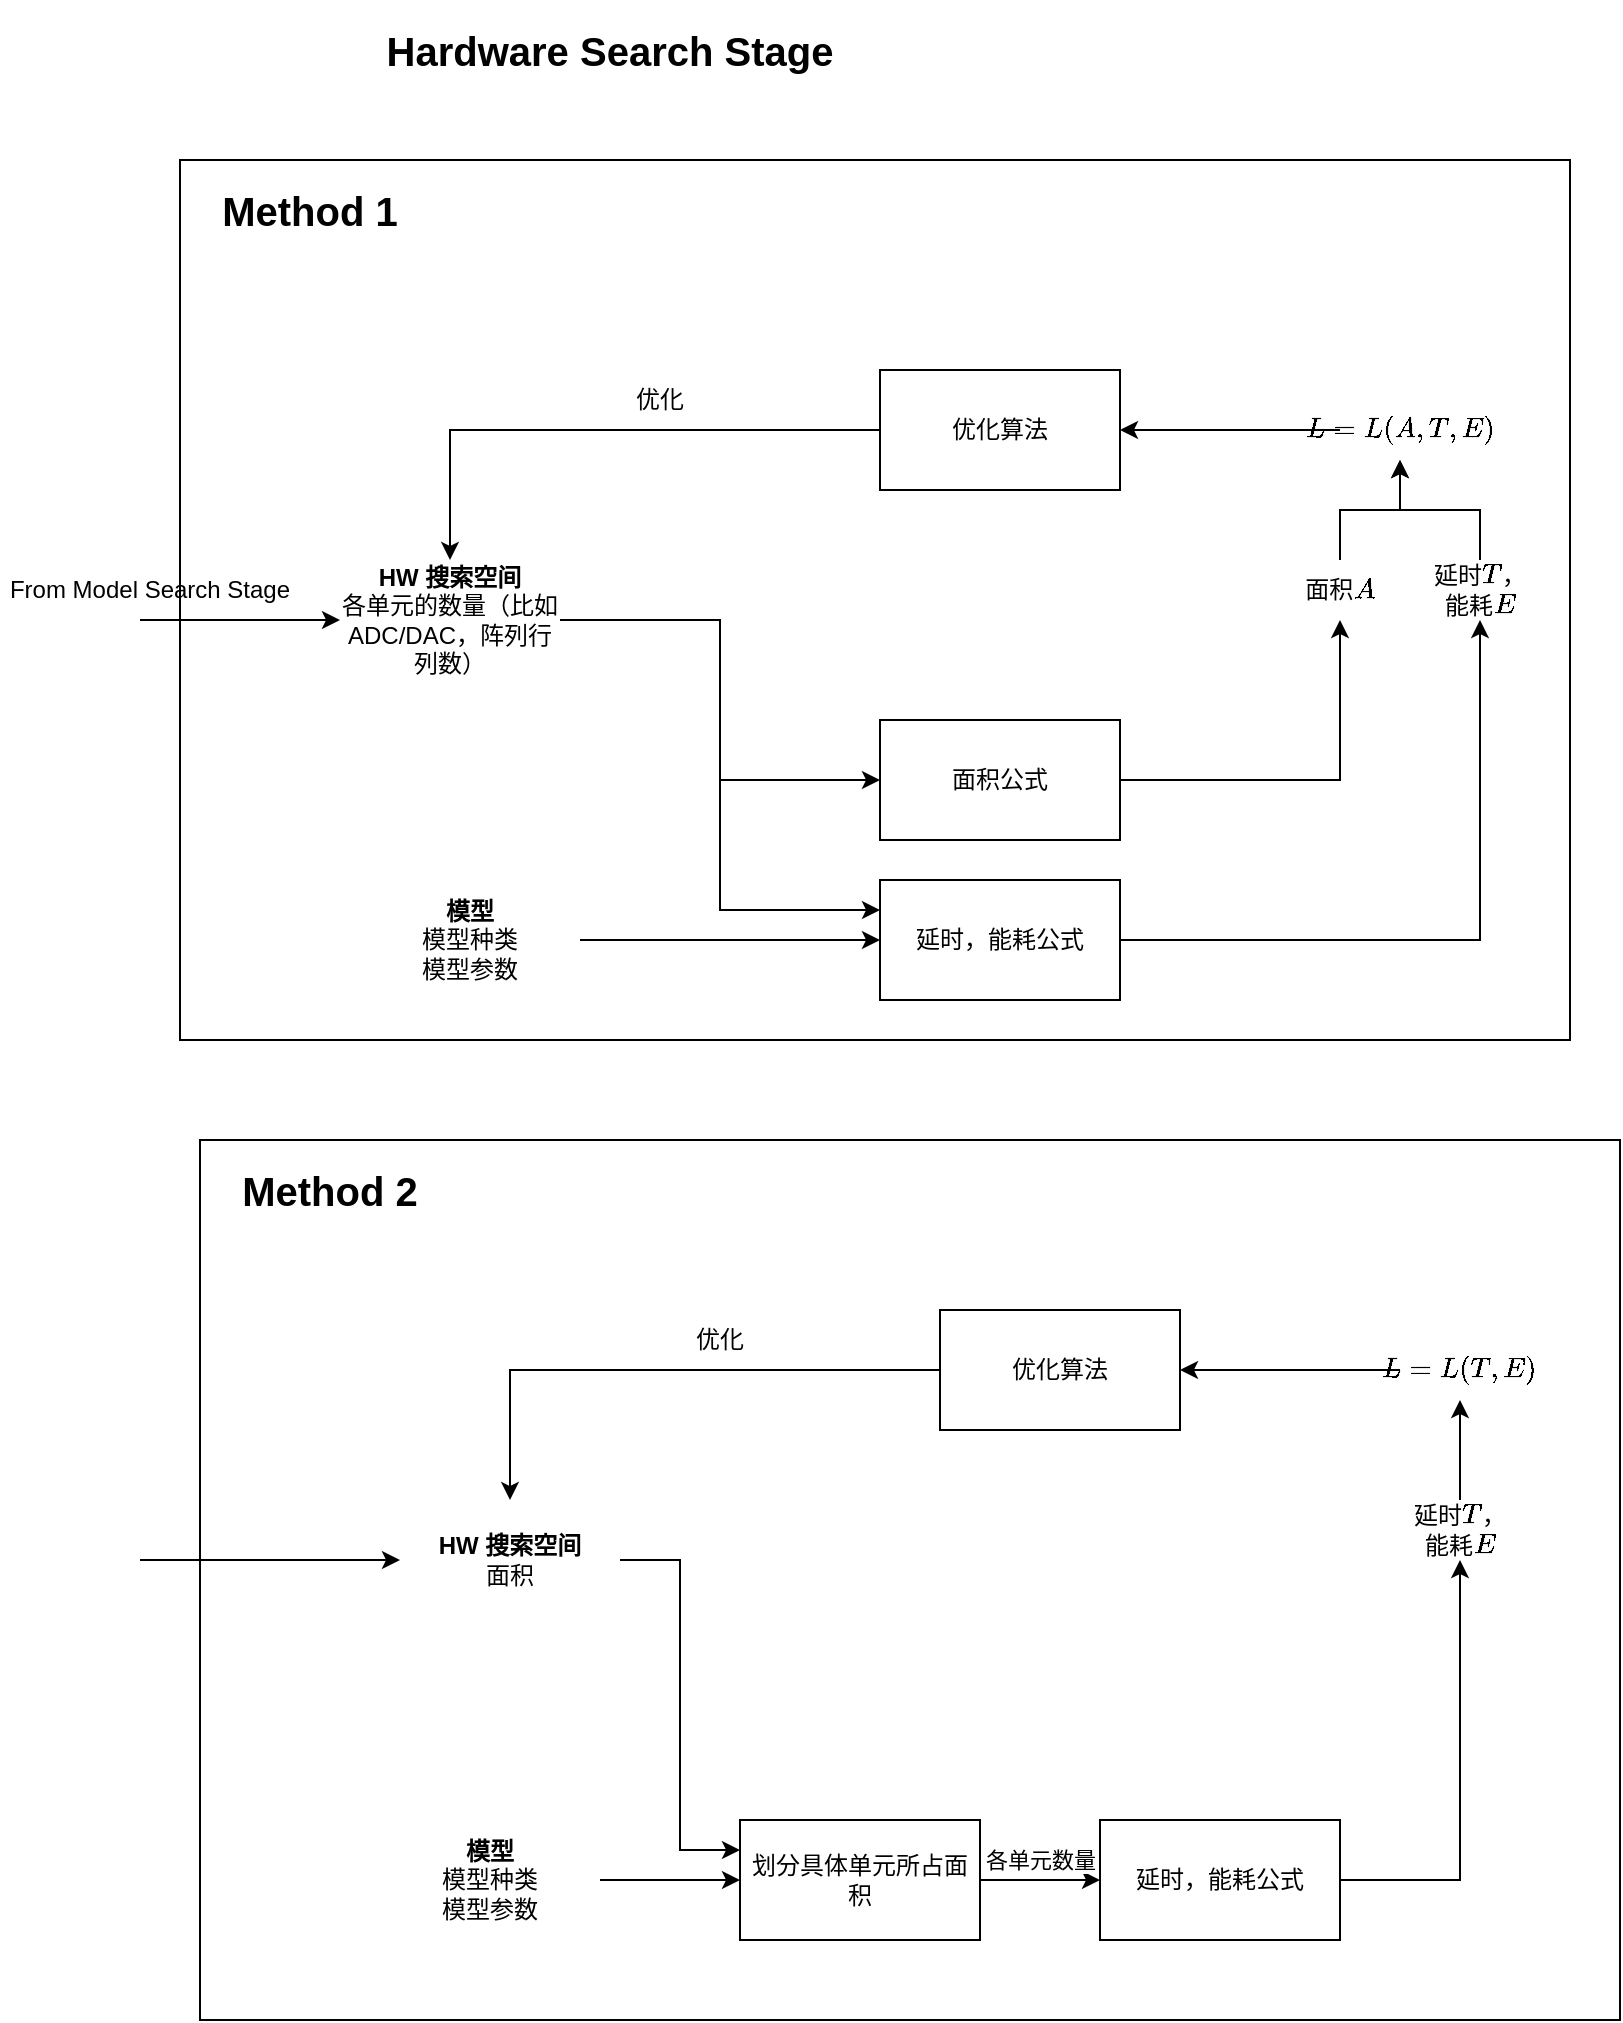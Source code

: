 <mxfile version="23.0.0" type="github">
  <diagram name="Page-1" id="YR_0m5eo146G1bffsBeB">
    <mxGraphModel dx="1666" dy="1174" grid="1" gridSize="10" guides="1" tooltips="1" connect="1" arrows="1" fold="1" page="1" pageScale="1" pageWidth="850" pageHeight="1100" math="1" shadow="0">
      <root>
        <mxCell id="0" />
        <mxCell id="1" parent="0" />
        <mxCell id="l6N9BBxl-ghIksv51qK5-53" value="" style="rounded=0;whiteSpace=wrap;html=1;fillColor=none;" vertex="1" parent="1">
          <mxGeometry x="100" y="90" width="695" height="440" as="geometry" />
        </mxCell>
        <mxCell id="l6N9BBxl-ghIksv51qK5-52" value="" style="rounded=0;whiteSpace=wrap;html=1;fillColor=none;" vertex="1" parent="1">
          <mxGeometry x="110" y="580" width="710" height="440" as="geometry" />
        </mxCell>
        <mxCell id="l6N9BBxl-ghIksv51qK5-10" style="edgeStyle=orthogonalEdgeStyle;rounded=0;orthogonalLoop=1;jettySize=auto;html=1;entryX=0.5;entryY=1;entryDx=0;entryDy=0;" edge="1" parent="1" source="l6N9BBxl-ghIksv51qK5-1" target="l6N9BBxl-ghIksv51qK5-9">
          <mxGeometry relative="1" as="geometry" />
        </mxCell>
        <mxCell id="l6N9BBxl-ghIksv51qK5-1" value="面积公式" style="rounded=0;whiteSpace=wrap;html=1;" vertex="1" parent="1">
          <mxGeometry x="450" y="370" width="120" height="60" as="geometry" />
        </mxCell>
        <mxCell id="l6N9BBxl-ghIksv51qK5-8" style="edgeStyle=orthogonalEdgeStyle;rounded=0;orthogonalLoop=1;jettySize=auto;html=1;entryX=0;entryY=0.5;entryDx=0;entryDy=0;" edge="1" parent="1" source="l6N9BBxl-ghIksv51qK5-2" target="l6N9BBxl-ghIksv51qK5-4">
          <mxGeometry relative="1" as="geometry" />
        </mxCell>
        <mxCell id="l6N9BBxl-ghIksv51qK5-2" value="&lt;b&gt;模型&lt;/b&gt;&lt;br&gt;模型种类&lt;br&gt;模型参数" style="text;html=1;strokeColor=none;fillColor=none;align=center;verticalAlign=middle;whiteSpace=wrap;rounded=0;" vertex="1" parent="1">
          <mxGeometry x="190" y="450" width="110" height="60" as="geometry" />
        </mxCell>
        <mxCell id="l6N9BBxl-ghIksv51qK5-5" style="edgeStyle=orthogonalEdgeStyle;rounded=0;orthogonalLoop=1;jettySize=auto;html=1;entryX=0;entryY=0.5;entryDx=0;entryDy=0;" edge="1" parent="1" source="l6N9BBxl-ghIksv51qK5-3" target="l6N9BBxl-ghIksv51qK5-1">
          <mxGeometry relative="1" as="geometry" />
        </mxCell>
        <mxCell id="l6N9BBxl-ghIksv51qK5-6" style="edgeStyle=orthogonalEdgeStyle;rounded=0;orthogonalLoop=1;jettySize=auto;html=1;entryX=0;entryY=0.25;entryDx=0;entryDy=0;" edge="1" parent="1" source="l6N9BBxl-ghIksv51qK5-3" target="l6N9BBxl-ghIksv51qK5-4">
          <mxGeometry relative="1" as="geometry" />
        </mxCell>
        <mxCell id="l6N9BBxl-ghIksv51qK5-3" value="&lt;b&gt;HW 搜索空间&lt;/b&gt;&lt;br&gt;各单元的数量（比如ADC/DAC，阵列行列数）" style="text;html=1;strokeColor=none;fillColor=none;align=center;verticalAlign=middle;whiteSpace=wrap;rounded=0;" vertex="1" parent="1">
          <mxGeometry x="180" y="290" width="110" height="60" as="geometry" />
        </mxCell>
        <mxCell id="l6N9BBxl-ghIksv51qK5-12" style="edgeStyle=orthogonalEdgeStyle;rounded=0;orthogonalLoop=1;jettySize=auto;html=1;entryX=0.5;entryY=1;entryDx=0;entryDy=0;" edge="1" parent="1" source="l6N9BBxl-ghIksv51qK5-4" target="l6N9BBxl-ghIksv51qK5-11">
          <mxGeometry relative="1" as="geometry" />
        </mxCell>
        <mxCell id="l6N9BBxl-ghIksv51qK5-4" value="延时，能耗公式" style="rounded=0;whiteSpace=wrap;html=1;" vertex="1" parent="1">
          <mxGeometry x="450" y="450" width="120" height="60" as="geometry" />
        </mxCell>
        <mxCell id="l6N9BBxl-ghIksv51qK5-16" style="edgeStyle=orthogonalEdgeStyle;rounded=0;orthogonalLoop=1;jettySize=auto;html=1;entryX=0.5;entryY=1;entryDx=0;entryDy=0;" edge="1" parent="1" source="l6N9BBxl-ghIksv51qK5-9" target="l6N9BBxl-ghIksv51qK5-15">
          <mxGeometry relative="1" as="geometry" />
        </mxCell>
        <mxCell id="l6N9BBxl-ghIksv51qK5-9" value="面积\(A\)" style="text;html=1;strokeColor=none;fillColor=none;align=center;verticalAlign=middle;whiteSpace=wrap;rounded=0;" vertex="1" parent="1">
          <mxGeometry x="650" y="290" width="60" height="30" as="geometry" />
        </mxCell>
        <mxCell id="l6N9BBxl-ghIksv51qK5-17" style="edgeStyle=orthogonalEdgeStyle;rounded=0;orthogonalLoop=1;jettySize=auto;html=1;entryX=0.5;entryY=1;entryDx=0;entryDy=0;" edge="1" parent="1" source="l6N9BBxl-ghIksv51qK5-11" target="l6N9BBxl-ghIksv51qK5-15">
          <mxGeometry relative="1" as="geometry" />
        </mxCell>
        <mxCell id="l6N9BBxl-ghIksv51qK5-11" value="延时\(T\)，能耗\(E\)" style="text;html=1;strokeColor=none;fillColor=none;align=center;verticalAlign=middle;whiteSpace=wrap;rounded=0;" vertex="1" parent="1">
          <mxGeometry x="720" y="290" width="60" height="30" as="geometry" />
        </mxCell>
        <mxCell id="l6N9BBxl-ghIksv51qK5-19" style="edgeStyle=orthogonalEdgeStyle;rounded=0;orthogonalLoop=1;jettySize=auto;html=1;" edge="1" parent="1" source="l6N9BBxl-ghIksv51qK5-13" target="l6N9BBxl-ghIksv51qK5-3">
          <mxGeometry relative="1" as="geometry" />
        </mxCell>
        <mxCell id="l6N9BBxl-ghIksv51qK5-13" value="优化算法" style="rounded=0;whiteSpace=wrap;html=1;" vertex="1" parent="1">
          <mxGeometry x="450" y="195" width="120" height="60" as="geometry" />
        </mxCell>
        <mxCell id="l6N9BBxl-ghIksv51qK5-18" style="edgeStyle=orthogonalEdgeStyle;rounded=0;orthogonalLoop=1;jettySize=auto;html=1;entryX=1;entryY=0.5;entryDx=0;entryDy=0;" edge="1" parent="1" source="l6N9BBxl-ghIksv51qK5-15" target="l6N9BBxl-ghIksv51qK5-13">
          <mxGeometry relative="1" as="geometry" />
        </mxCell>
        <mxCell id="l6N9BBxl-ghIksv51qK5-15" value="\(L=L(A,T,E)\)" style="text;html=1;strokeColor=none;fillColor=none;align=center;verticalAlign=middle;whiteSpace=wrap;rounded=0;" vertex="1" parent="1">
          <mxGeometry x="680" y="210" width="60" height="30" as="geometry" />
        </mxCell>
        <mxCell id="l6N9BBxl-ghIksv51qK5-20" value="优化" style="text;html=1;strokeColor=none;fillColor=none;align=center;verticalAlign=middle;whiteSpace=wrap;rounded=0;" vertex="1" parent="1">
          <mxGeometry x="310" y="195" width="60" height="30" as="geometry" />
        </mxCell>
        <mxCell id="l6N9BBxl-ghIksv51qK5-21" value="&lt;font style=&quot;font-size: 20px;&quot;&gt;&lt;b&gt;Method 1&lt;/b&gt;&lt;/font&gt;" style="text;html=1;strokeColor=none;fillColor=none;align=center;verticalAlign=middle;whiteSpace=wrap;rounded=0;" vertex="1" parent="1">
          <mxGeometry x="100" y="90" width="130" height="50" as="geometry" />
        </mxCell>
        <mxCell id="l6N9BBxl-ghIksv51qK5-22" value="&lt;font style=&quot;font-size: 20px;&quot;&gt;&lt;b&gt;Hardware Search Stage&lt;/b&gt;&lt;/font&gt;" style="text;html=1;strokeColor=none;fillColor=none;align=center;verticalAlign=middle;whiteSpace=wrap;rounded=0;" vertex="1" parent="1">
          <mxGeometry x="190" y="10" width="250" height="50" as="geometry" />
        </mxCell>
        <mxCell id="l6N9BBxl-ghIksv51qK5-23" value="" style="endArrow=classic;html=1;rounded=0;entryX=0;entryY=0.5;entryDx=0;entryDy=0;" edge="1" parent="1" target="l6N9BBxl-ghIksv51qK5-3">
          <mxGeometry width="50" height="50" relative="1" as="geometry">
            <mxPoint x="80" y="320" as="sourcePoint" />
            <mxPoint x="100" y="330" as="targetPoint" />
          </mxGeometry>
        </mxCell>
        <mxCell id="l6N9BBxl-ghIksv51qK5-24" value="From Model Search Stage" style="text;html=1;strokeColor=none;fillColor=none;align=center;verticalAlign=middle;whiteSpace=wrap;rounded=0;" vertex="1" parent="1">
          <mxGeometry x="10" y="290" width="150" height="30" as="geometry" />
        </mxCell>
        <mxCell id="l6N9BBxl-ghIksv51qK5-47" style="edgeStyle=orthogonalEdgeStyle;rounded=0;orthogonalLoop=1;jettySize=auto;html=1;entryX=0;entryY=0.5;entryDx=0;entryDy=0;" edge="1" parent="1" source="l6N9BBxl-ghIksv51qK5-28" target="l6N9BBxl-ghIksv51qK5-46">
          <mxGeometry relative="1" as="geometry" />
        </mxCell>
        <mxCell id="l6N9BBxl-ghIksv51qK5-28" value="&lt;b&gt;模型&lt;/b&gt;&lt;br&gt;模型种类&lt;br&gt;模型参数" style="text;html=1;strokeColor=none;fillColor=none;align=center;verticalAlign=middle;whiteSpace=wrap;rounded=0;" vertex="1" parent="1">
          <mxGeometry x="200" y="920" width="110" height="60" as="geometry" />
        </mxCell>
        <mxCell id="l6N9BBxl-ghIksv51qK5-51" style="edgeStyle=orthogonalEdgeStyle;rounded=0;orthogonalLoop=1;jettySize=auto;html=1;entryX=0;entryY=0.25;entryDx=0;entryDy=0;" edge="1" parent="1" source="l6N9BBxl-ghIksv51qK5-31" target="l6N9BBxl-ghIksv51qK5-46">
          <mxGeometry relative="1" as="geometry" />
        </mxCell>
        <mxCell id="l6N9BBxl-ghIksv51qK5-31" value="&lt;b&gt;HW 搜索空间&lt;/b&gt;&lt;br&gt;面积" style="text;html=1;strokeColor=none;fillColor=none;align=center;verticalAlign=middle;whiteSpace=wrap;rounded=0;" vertex="1" parent="1">
          <mxGeometry x="210" y="760" width="110" height="60" as="geometry" />
        </mxCell>
        <mxCell id="l6N9BBxl-ghIksv51qK5-50" style="edgeStyle=orthogonalEdgeStyle;rounded=0;orthogonalLoop=1;jettySize=auto;html=1;entryX=0.5;entryY=1;entryDx=0;entryDy=0;" edge="1" parent="1" source="l6N9BBxl-ghIksv51qK5-33" target="l6N9BBxl-ghIksv51qK5-37">
          <mxGeometry relative="1" as="geometry" />
        </mxCell>
        <mxCell id="l6N9BBxl-ghIksv51qK5-33" value="延时，能耗公式" style="rounded=0;whiteSpace=wrap;html=1;" vertex="1" parent="1">
          <mxGeometry x="560" y="920" width="120" height="60" as="geometry" />
        </mxCell>
        <mxCell id="l6N9BBxl-ghIksv51qK5-36" style="edgeStyle=orthogonalEdgeStyle;rounded=0;orthogonalLoop=1;jettySize=auto;html=1;entryX=0.5;entryY=1;entryDx=0;entryDy=0;" edge="1" parent="1" source="l6N9BBxl-ghIksv51qK5-37" target="l6N9BBxl-ghIksv51qK5-41">
          <mxGeometry relative="1" as="geometry" />
        </mxCell>
        <mxCell id="l6N9BBxl-ghIksv51qK5-37" value="延时\(T\)，能耗\(E\)" style="text;html=1;strokeColor=none;fillColor=none;align=center;verticalAlign=middle;whiteSpace=wrap;rounded=0;" vertex="1" parent="1">
          <mxGeometry x="710" y="760" width="60" height="30" as="geometry" />
        </mxCell>
        <mxCell id="l6N9BBxl-ghIksv51qK5-38" style="edgeStyle=orthogonalEdgeStyle;rounded=0;orthogonalLoop=1;jettySize=auto;html=1;" edge="1" parent="1" source="l6N9BBxl-ghIksv51qK5-39" target="l6N9BBxl-ghIksv51qK5-31">
          <mxGeometry relative="1" as="geometry" />
        </mxCell>
        <mxCell id="l6N9BBxl-ghIksv51qK5-39" value="优化算法" style="rounded=0;whiteSpace=wrap;html=1;" vertex="1" parent="1">
          <mxGeometry x="480" y="665" width="120" height="60" as="geometry" />
        </mxCell>
        <mxCell id="l6N9BBxl-ghIksv51qK5-40" style="edgeStyle=orthogonalEdgeStyle;rounded=0;orthogonalLoop=1;jettySize=auto;html=1;entryX=1;entryY=0.5;entryDx=0;entryDy=0;" edge="1" parent="1" source="l6N9BBxl-ghIksv51qK5-41" target="l6N9BBxl-ghIksv51qK5-39">
          <mxGeometry relative="1" as="geometry" />
        </mxCell>
        <mxCell id="l6N9BBxl-ghIksv51qK5-41" value="\(L=L(T,E)\)" style="text;html=1;strokeColor=none;fillColor=none;align=center;verticalAlign=middle;whiteSpace=wrap;rounded=0;" vertex="1" parent="1">
          <mxGeometry x="710" y="680" width="60" height="30" as="geometry" />
        </mxCell>
        <mxCell id="l6N9BBxl-ghIksv51qK5-42" value="优化" style="text;html=1;strokeColor=none;fillColor=none;align=center;verticalAlign=middle;whiteSpace=wrap;rounded=0;" vertex="1" parent="1">
          <mxGeometry x="340" y="665" width="60" height="30" as="geometry" />
        </mxCell>
        <mxCell id="l6N9BBxl-ghIksv51qK5-43" value="&lt;font style=&quot;font-size: 20px;&quot;&gt;&lt;b&gt;Method 2&lt;/b&gt;&lt;/font&gt;" style="text;html=1;strokeColor=none;fillColor=none;align=center;verticalAlign=middle;whiteSpace=wrap;rounded=0;" vertex="1" parent="1">
          <mxGeometry x="110" y="580" width="130" height="50" as="geometry" />
        </mxCell>
        <mxCell id="l6N9BBxl-ghIksv51qK5-44" value="" style="endArrow=classic;html=1;rounded=0;entryX=0;entryY=0.5;entryDx=0;entryDy=0;" edge="1" parent="1" target="l6N9BBxl-ghIksv51qK5-31">
          <mxGeometry width="50" height="50" relative="1" as="geometry">
            <mxPoint x="80" y="790" as="sourcePoint" />
            <mxPoint x="130" y="800" as="targetPoint" />
          </mxGeometry>
        </mxCell>
        <mxCell id="l6N9BBxl-ghIksv51qK5-48" style="edgeStyle=orthogonalEdgeStyle;rounded=0;orthogonalLoop=1;jettySize=auto;html=1;" edge="1" parent="1" source="l6N9BBxl-ghIksv51qK5-46" target="l6N9BBxl-ghIksv51qK5-33">
          <mxGeometry relative="1" as="geometry" />
        </mxCell>
        <mxCell id="l6N9BBxl-ghIksv51qK5-49" value="各单元数量" style="edgeLabel;html=1;align=center;verticalAlign=middle;resizable=0;points=[];" vertex="1" connectable="0" parent="l6N9BBxl-ghIksv51qK5-48">
          <mxGeometry x="0.304" y="-2" relative="1" as="geometry">
            <mxPoint x="-9" y="-12" as="offset" />
          </mxGeometry>
        </mxCell>
        <mxCell id="l6N9BBxl-ghIksv51qK5-46" value="划分具体单元所占面积" style="rounded=0;whiteSpace=wrap;html=1;" vertex="1" parent="1">
          <mxGeometry x="380" y="920" width="120" height="60" as="geometry" />
        </mxCell>
      </root>
    </mxGraphModel>
  </diagram>
</mxfile>
